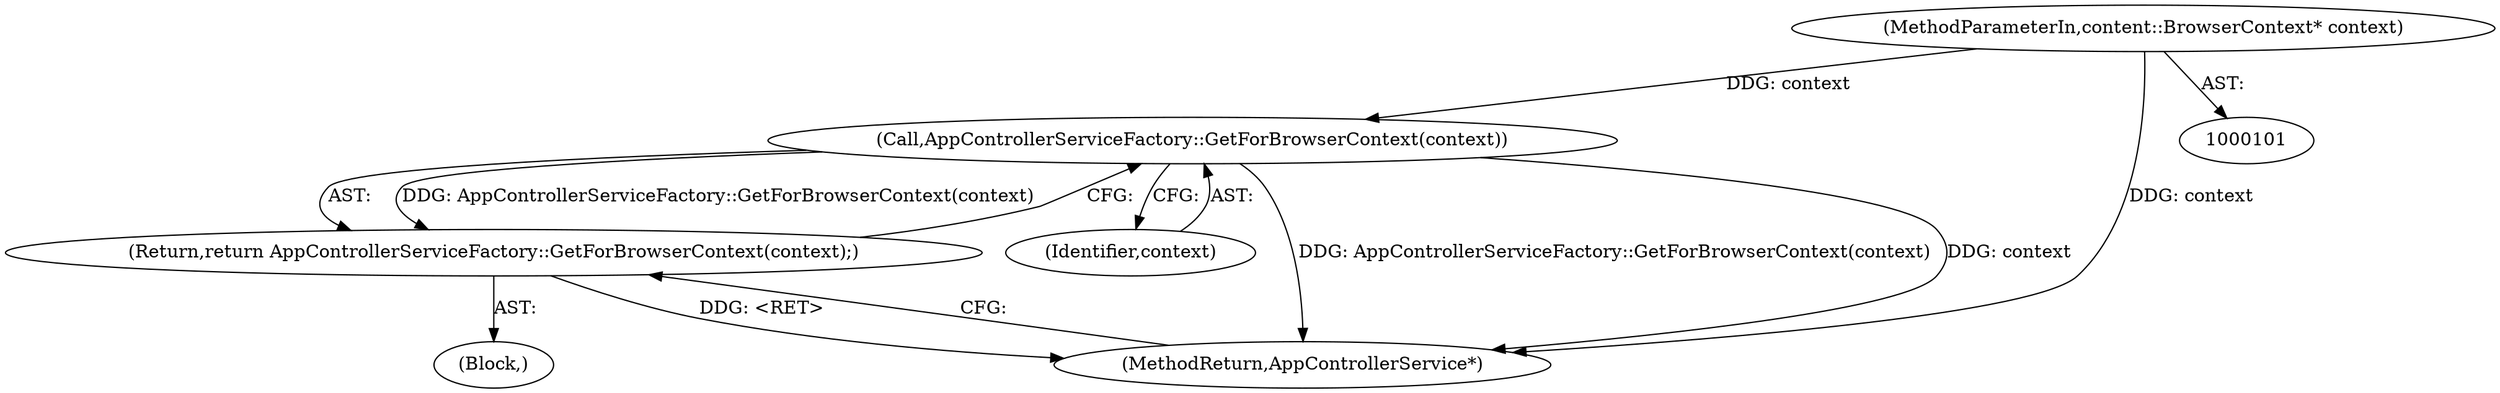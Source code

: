 digraph "0_Chrome_8cfe2463cec6835c7b0b73dcb2ab2edaf035e3f9@pointer" {
"1000102" [label="(MethodParameterIn,content::BrowserContext* context)"];
"1000105" [label="(Call,AppControllerServiceFactory::GetForBrowserContext(context))"];
"1000104" [label="(Return,return AppControllerServiceFactory::GetForBrowserContext(context);)"];
"1000106" [label="(Identifier,context)"];
"1000107" [label="(MethodReturn,AppControllerService*)"];
"1000105" [label="(Call,AppControllerServiceFactory::GetForBrowserContext(context))"];
"1000103" [label="(Block,)"];
"1000104" [label="(Return,return AppControllerServiceFactory::GetForBrowserContext(context);)"];
"1000102" [label="(MethodParameterIn,content::BrowserContext* context)"];
"1000102" -> "1000101"  [label="AST: "];
"1000102" -> "1000107"  [label="DDG: context"];
"1000102" -> "1000105"  [label="DDG: context"];
"1000105" -> "1000104"  [label="AST: "];
"1000105" -> "1000106"  [label="CFG: "];
"1000106" -> "1000105"  [label="AST: "];
"1000104" -> "1000105"  [label="CFG: "];
"1000105" -> "1000107"  [label="DDG: AppControllerServiceFactory::GetForBrowserContext(context)"];
"1000105" -> "1000107"  [label="DDG: context"];
"1000105" -> "1000104"  [label="DDG: AppControllerServiceFactory::GetForBrowserContext(context)"];
"1000104" -> "1000103"  [label="AST: "];
"1000107" -> "1000104"  [label="CFG: "];
"1000104" -> "1000107"  [label="DDG: <RET>"];
}
